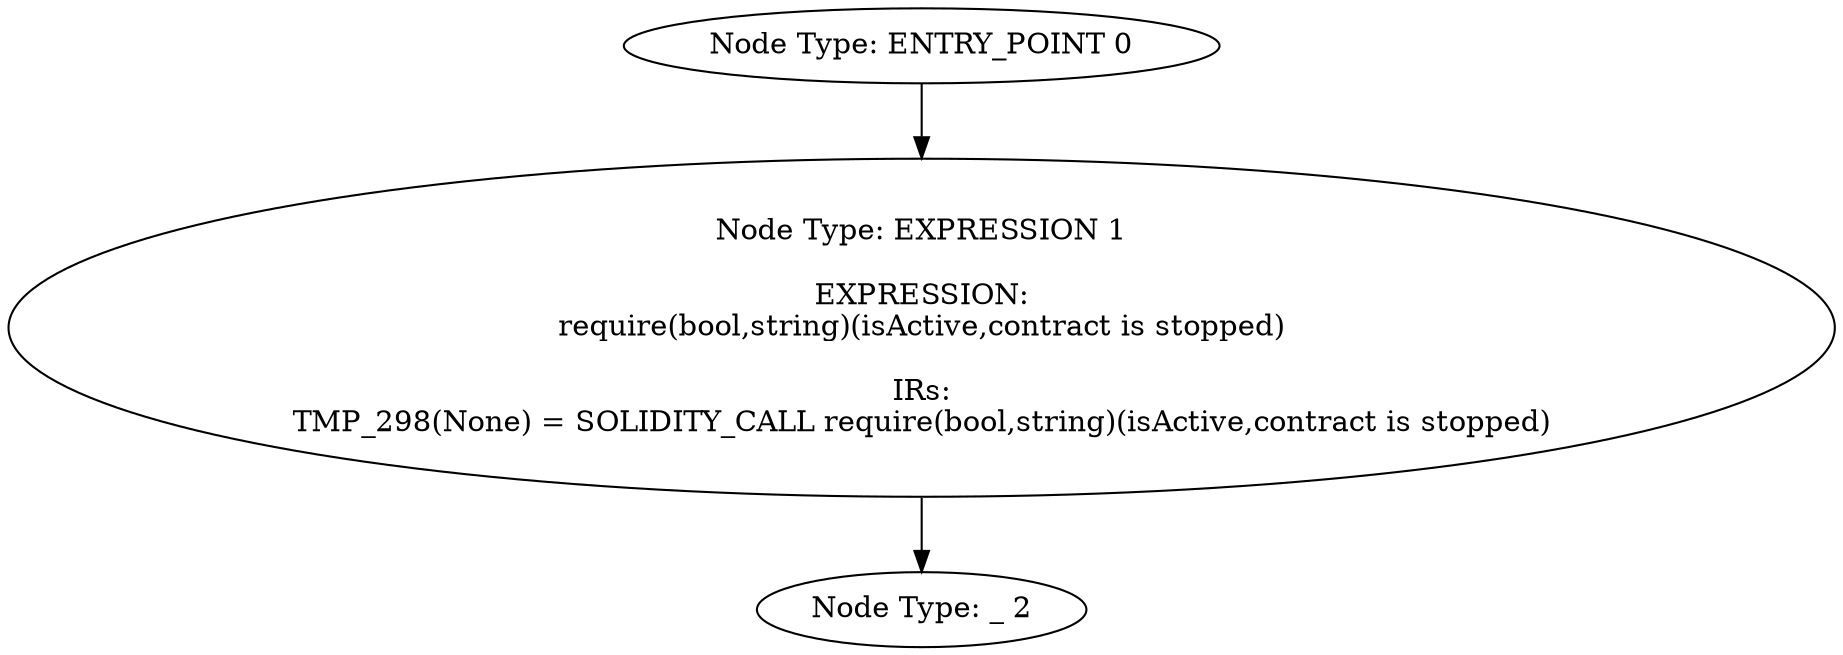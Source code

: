 digraph{
0[label="Node Type: ENTRY_POINT 0
"];
0->1;
1[label="Node Type: EXPRESSION 1

EXPRESSION:
require(bool,string)(isActive,contract is stopped)

IRs:
TMP_298(None) = SOLIDITY_CALL require(bool,string)(isActive,contract is stopped)"];
1->2;
2[label="Node Type: _ 2
"];
}
